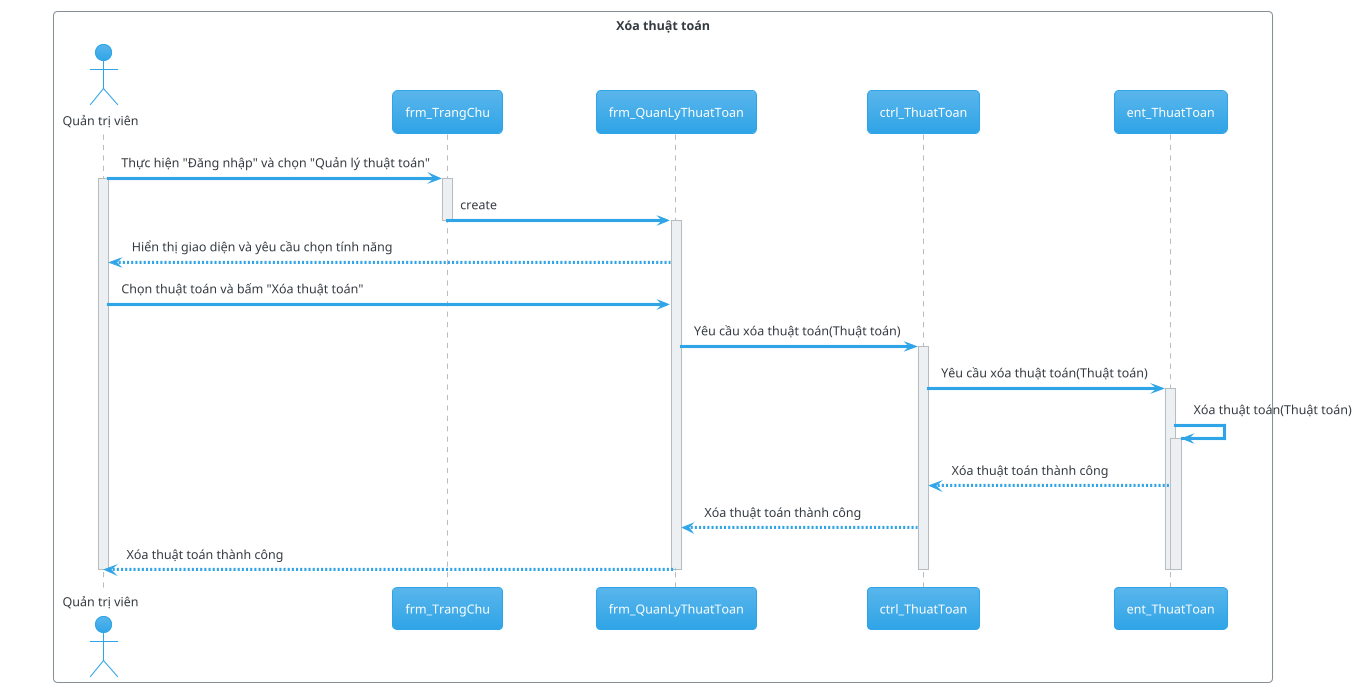 @startuml

!theme cerulean

skinparam backgroundColor #FFFFFF

box "Xóa thuật toán" #White
	actor "Quản trị viên" as user
	participant frm_TrangChu as homepage
	participant frm_QuanLyThuatToan as algorithm_management
	participant ctrl_ThuatToan as ctrl_algorithm
	participant ent_ThuatToan as ent_algorithm

	user -> homepage: Thực hiện "Đăng nhập" và chọn "Quản lý thuật toán"

	activate user

	activate homepage

	homepage -> algorithm_management: create

	deactivate homepage

	activate algorithm_management

	algorithm_management --> user: Hiển thị giao diện và yêu cầu chọn tính năng

	user -> algorithm_management: Chọn thuật toán và bấm "Xóa thuật toán"

	algorithm_management -> ctrl_algorithm: Yêu cầu xóa thuật toán(Thuật toán)

	activate ctrl_algorithm

	ctrl_algorithm -> ent_algorithm: Yêu cầu xóa thuật toán(Thuật toán)

	activate ent_algorithm

	ent_algorithm -> ent_algorithm: Xóa thuật toán(Thuật toán)

	activate ent_algorithm

	ent_algorithm --> ctrl_algorithm: Xóa thuật toán thành công

	ctrl_algorithm --> algorithm_management: Xóa thuật toán thành công

	algorithm_management --> user: Xóa thuật toán thành công

	deactivate ent_algorithm

	deactivate ent_algorithm

	deactivate ctrl_algorithm

	deactivate algorithm_management

	deactivate user
end box

@enduml

